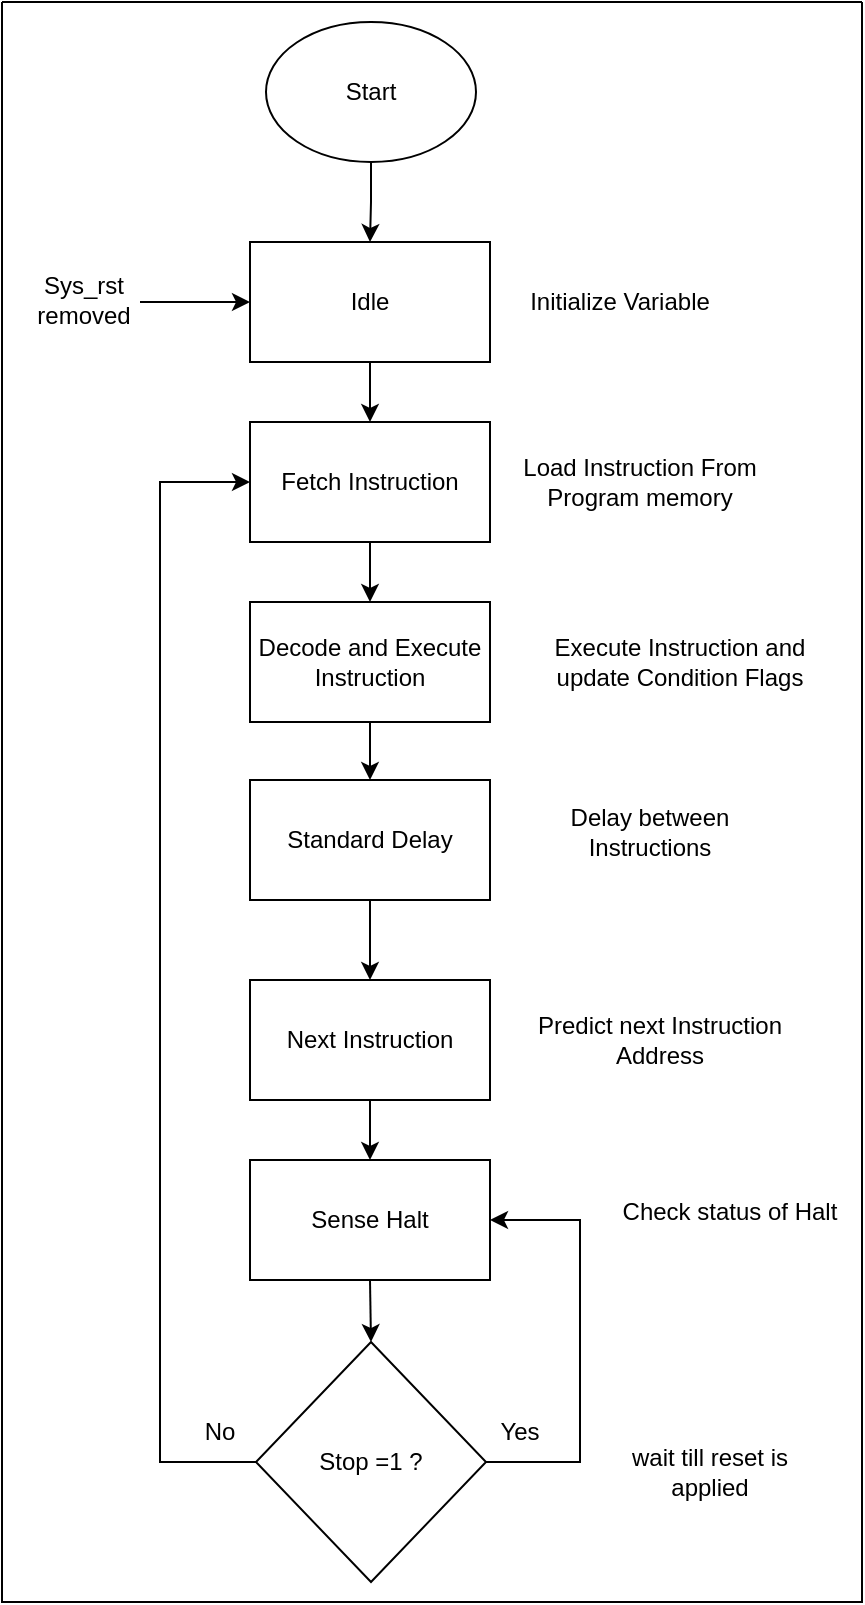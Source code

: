 <mxfile version="21.6.8" type="device">
  <diagram name="Page-1" id="ry_AOGRqUl3fS8fjHuj_">
    <mxGraphModel dx="1736" dy="948" grid="1" gridSize="10" guides="1" tooltips="1" connect="1" arrows="1" fold="1" page="1" pageScale="1" pageWidth="850" pageHeight="1100" math="0" shadow="0">
      <root>
        <mxCell id="0" />
        <mxCell id="1" parent="0" />
        <mxCell id="SX9EASN-qoHNX0BiEk4m-10" style="edgeStyle=orthogonalEdgeStyle;rounded=0;orthogonalLoop=1;jettySize=auto;html=1;exitX=0.5;exitY=1;exitDx=0;exitDy=0;entryX=0.5;entryY=0;entryDx=0;entryDy=0;" edge="1" parent="1" source="SX9EASN-qoHNX0BiEk4m-1" target="SX9EASN-qoHNX0BiEk4m-2">
          <mxGeometry relative="1" as="geometry" />
        </mxCell>
        <mxCell id="SX9EASN-qoHNX0BiEk4m-1" value="Start" style="ellipse;whiteSpace=wrap;html=1;" vertex="1" parent="1">
          <mxGeometry x="373" y="120" width="105" height="70" as="geometry" />
        </mxCell>
        <mxCell id="SX9EASN-qoHNX0BiEk4m-11" style="edgeStyle=orthogonalEdgeStyle;rounded=0;orthogonalLoop=1;jettySize=auto;html=1;exitX=0.5;exitY=1;exitDx=0;exitDy=0;" edge="1" parent="1" source="SX9EASN-qoHNX0BiEk4m-2" target="SX9EASN-qoHNX0BiEk4m-3">
          <mxGeometry relative="1" as="geometry" />
        </mxCell>
        <mxCell id="SX9EASN-qoHNX0BiEk4m-2" value="Idle" style="rounded=0;whiteSpace=wrap;html=1;" vertex="1" parent="1">
          <mxGeometry x="365" y="230" width="120" height="60" as="geometry" />
        </mxCell>
        <mxCell id="SX9EASN-qoHNX0BiEk4m-13" style="edgeStyle=orthogonalEdgeStyle;rounded=0;orthogonalLoop=1;jettySize=auto;html=1;exitX=0.5;exitY=1;exitDx=0;exitDy=0;entryX=0.5;entryY=0;entryDx=0;entryDy=0;" edge="1" parent="1" source="SX9EASN-qoHNX0BiEk4m-3" target="SX9EASN-qoHNX0BiEk4m-4">
          <mxGeometry relative="1" as="geometry" />
        </mxCell>
        <mxCell id="SX9EASN-qoHNX0BiEk4m-3" value="Fetch Instruction" style="rounded=0;whiteSpace=wrap;html=1;" vertex="1" parent="1">
          <mxGeometry x="365" y="320" width="120" height="60" as="geometry" />
        </mxCell>
        <mxCell id="SX9EASN-qoHNX0BiEk4m-15" style="edgeStyle=orthogonalEdgeStyle;rounded=0;orthogonalLoop=1;jettySize=auto;html=1;exitX=0.5;exitY=1;exitDx=0;exitDy=0;entryX=0.5;entryY=0;entryDx=0;entryDy=0;" edge="1" parent="1" source="SX9EASN-qoHNX0BiEk4m-4" target="SX9EASN-qoHNX0BiEk4m-5">
          <mxGeometry relative="1" as="geometry" />
        </mxCell>
        <mxCell id="SX9EASN-qoHNX0BiEk4m-4" value="Decode and Execute Instruction" style="rounded=0;whiteSpace=wrap;html=1;" vertex="1" parent="1">
          <mxGeometry x="365" y="410" width="120" height="60" as="geometry" />
        </mxCell>
        <mxCell id="SX9EASN-qoHNX0BiEk4m-17" style="edgeStyle=orthogonalEdgeStyle;rounded=0;orthogonalLoop=1;jettySize=auto;html=1;exitX=0.5;exitY=1;exitDx=0;exitDy=0;entryX=0.5;entryY=0;entryDx=0;entryDy=0;" edge="1" parent="1" source="SX9EASN-qoHNX0BiEk4m-5" target="SX9EASN-qoHNX0BiEk4m-6">
          <mxGeometry relative="1" as="geometry" />
        </mxCell>
        <mxCell id="SX9EASN-qoHNX0BiEk4m-5" value="Standard Delay" style="rounded=0;whiteSpace=wrap;html=1;" vertex="1" parent="1">
          <mxGeometry x="365" y="499" width="120" height="60" as="geometry" />
        </mxCell>
        <mxCell id="SX9EASN-qoHNX0BiEk4m-18" style="edgeStyle=orthogonalEdgeStyle;rounded=0;orthogonalLoop=1;jettySize=auto;html=1;exitX=0.5;exitY=1;exitDx=0;exitDy=0;entryX=0.5;entryY=0;entryDx=0;entryDy=0;" edge="1" parent="1" source="SX9EASN-qoHNX0BiEk4m-6" target="SX9EASN-qoHNX0BiEk4m-7">
          <mxGeometry relative="1" as="geometry" />
        </mxCell>
        <mxCell id="SX9EASN-qoHNX0BiEk4m-6" value="Next Instruction" style="rounded=0;whiteSpace=wrap;html=1;" vertex="1" parent="1">
          <mxGeometry x="365" y="599" width="120" height="60" as="geometry" />
        </mxCell>
        <mxCell id="SX9EASN-qoHNX0BiEk4m-19" style="edgeStyle=orthogonalEdgeStyle;rounded=0;orthogonalLoop=1;jettySize=auto;html=1;exitX=0.5;exitY=1;exitDx=0;exitDy=0;entryX=0.5;entryY=0;entryDx=0;entryDy=0;" edge="1" parent="1" source="SX9EASN-qoHNX0BiEk4m-7" target="SX9EASN-qoHNX0BiEk4m-8">
          <mxGeometry relative="1" as="geometry" />
        </mxCell>
        <mxCell id="SX9EASN-qoHNX0BiEk4m-7" value="Sense Halt" style="rounded=0;whiteSpace=wrap;html=1;" vertex="1" parent="1">
          <mxGeometry x="365" y="689" width="120" height="60" as="geometry" />
        </mxCell>
        <mxCell id="SX9EASN-qoHNX0BiEk4m-20" style="edgeStyle=orthogonalEdgeStyle;rounded=0;orthogonalLoop=1;jettySize=auto;html=1;exitX=1;exitY=0.5;exitDx=0;exitDy=0;entryX=1;entryY=0.5;entryDx=0;entryDy=0;" edge="1" parent="1" source="SX9EASN-qoHNX0BiEk4m-8" target="SX9EASN-qoHNX0BiEk4m-7">
          <mxGeometry relative="1" as="geometry">
            <Array as="points">
              <mxPoint x="530" y="840" />
              <mxPoint x="530" y="719" />
            </Array>
          </mxGeometry>
        </mxCell>
        <mxCell id="SX9EASN-qoHNX0BiEk4m-22" style="edgeStyle=orthogonalEdgeStyle;rounded=0;orthogonalLoop=1;jettySize=auto;html=1;exitX=0;exitY=0.5;exitDx=0;exitDy=0;entryX=0;entryY=0.5;entryDx=0;entryDy=0;" edge="1" parent="1" source="SX9EASN-qoHNX0BiEk4m-8" target="SX9EASN-qoHNX0BiEk4m-3">
          <mxGeometry relative="1" as="geometry">
            <Array as="points">
              <mxPoint x="320" y="840" />
              <mxPoint x="320" y="350" />
            </Array>
          </mxGeometry>
        </mxCell>
        <mxCell id="SX9EASN-qoHNX0BiEk4m-8" value="Stop =1 ?" style="rhombus;whiteSpace=wrap;html=1;" vertex="1" parent="1">
          <mxGeometry x="368" y="780" width="115" height="120" as="geometry" />
        </mxCell>
        <mxCell id="SX9EASN-qoHNX0BiEk4m-23" value="Yes" style="text;html=1;strokeColor=none;fillColor=none;align=center;verticalAlign=middle;whiteSpace=wrap;rounded=0;" vertex="1" parent="1">
          <mxGeometry x="470" y="810" width="60" height="30" as="geometry" />
        </mxCell>
        <mxCell id="SX9EASN-qoHNX0BiEk4m-24" value="No" style="text;html=1;strokeColor=none;fillColor=none;align=center;verticalAlign=middle;whiteSpace=wrap;rounded=0;" vertex="1" parent="1">
          <mxGeometry x="320" y="810" width="60" height="30" as="geometry" />
        </mxCell>
        <mxCell id="SX9EASN-qoHNX0BiEk4m-26" value="" style="endArrow=classic;html=1;rounded=0;" edge="1" parent="1">
          <mxGeometry width="50" height="50" relative="1" as="geometry">
            <mxPoint x="310" y="260" as="sourcePoint" />
            <mxPoint x="365" y="260" as="targetPoint" />
          </mxGeometry>
        </mxCell>
        <mxCell id="SX9EASN-qoHNX0BiEk4m-27" value="Sys_rst removed" style="text;html=1;strokeColor=none;fillColor=none;align=center;verticalAlign=middle;whiteSpace=wrap;rounded=0;" vertex="1" parent="1">
          <mxGeometry x="252" y="244" width="60" height="30" as="geometry" />
        </mxCell>
        <mxCell id="SX9EASN-qoHNX0BiEk4m-28" value="Initialize Variable" style="text;html=1;strokeColor=none;fillColor=none;align=center;verticalAlign=middle;whiteSpace=wrap;rounded=0;" vertex="1" parent="1">
          <mxGeometry x="500" y="245" width="100" height="30" as="geometry" />
        </mxCell>
        <mxCell id="SX9EASN-qoHNX0BiEk4m-29" value="Load Instruction From Program memory" style="text;html=1;strokeColor=none;fillColor=none;align=center;verticalAlign=middle;whiteSpace=wrap;rounded=0;" vertex="1" parent="1">
          <mxGeometry x="500" y="335" width="120" height="30" as="geometry" />
        </mxCell>
        <mxCell id="SX9EASN-qoHNX0BiEk4m-30" value="Execute Instruction and update Condition Flags" style="text;html=1;strokeColor=none;fillColor=none;align=center;verticalAlign=middle;whiteSpace=wrap;rounded=0;" vertex="1" parent="1">
          <mxGeometry x="500" y="425" width="160" height="30" as="geometry" />
        </mxCell>
        <mxCell id="SX9EASN-qoHNX0BiEk4m-31" value="Delay between Instructions" style="text;html=1;strokeColor=none;fillColor=none;align=center;verticalAlign=middle;whiteSpace=wrap;rounded=0;" vertex="1" parent="1">
          <mxGeometry x="500" y="510" width="130" height="30" as="geometry" />
        </mxCell>
        <mxCell id="SX9EASN-qoHNX0BiEk4m-32" value="Predict next Instruction Address" style="text;html=1;strokeColor=none;fillColor=none;align=center;verticalAlign=middle;whiteSpace=wrap;rounded=0;" vertex="1" parent="1">
          <mxGeometry x="500" y="614" width="140" height="30" as="geometry" />
        </mxCell>
        <mxCell id="SX9EASN-qoHNX0BiEk4m-33" value="Check status of Halt" style="text;html=1;strokeColor=none;fillColor=none;align=center;verticalAlign=middle;whiteSpace=wrap;rounded=0;" vertex="1" parent="1">
          <mxGeometry x="550" y="700" width="110" height="30" as="geometry" />
        </mxCell>
        <mxCell id="SX9EASN-qoHNX0BiEk4m-34" value="wait till reset is applied" style="text;html=1;strokeColor=none;fillColor=none;align=center;verticalAlign=middle;whiteSpace=wrap;rounded=0;" vertex="1" parent="1">
          <mxGeometry x="550" y="830" width="90" height="30" as="geometry" />
        </mxCell>
        <mxCell id="SX9EASN-qoHNX0BiEk4m-35" value="" style="swimlane;startSize=0;" vertex="1" parent="1">
          <mxGeometry x="241" y="110" width="430" height="800" as="geometry" />
        </mxCell>
      </root>
    </mxGraphModel>
  </diagram>
</mxfile>
